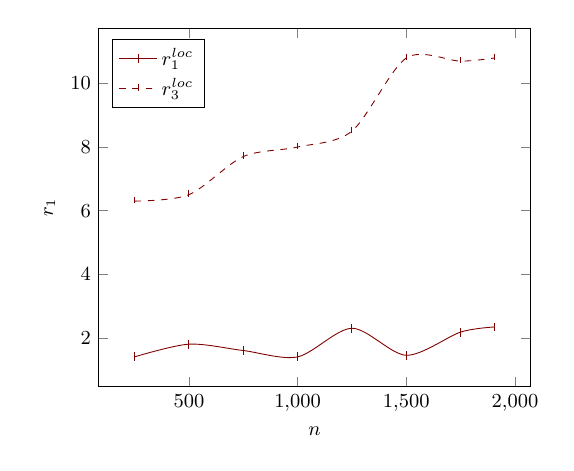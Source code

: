 \tikzstyle{textstyle}=[font=\fontsize{9}{9}\selectfont]
\begin{tikzpicture}[textstyle, scale=0.8]
    \begin{axis}[
        xlabel={$n$},
        ylabel={$r_{1}$},
		legend pos=north west
        ]
        
    \addplot[smooth,mark=|,color=black!50!red] plot coordinates {
		(250,1.4)
		(500,1.8)
		(750,1.6)
		(1000,1.4)
		(1250,2.3)
		(1500,1.45)
		(1750,2.18)
		(1905,2.34)
    };
    \addlegendentry{$r^{loc}_{1}$}
    
    \addplot[smooth,mark=|,color=black!50!red, dashed] plot coordinates {
		(250,6.3)
		(500,6.5)
		(750,7.7)
		(1000,8.0)
		(1250,8.5)
		(1500,10.8)
		(1750,10.7)
		(1905,10.8)
    };
    \addlegendentry{$r^{loc}_{3}$}
    
    \end{axis}
\end{tikzpicture}
